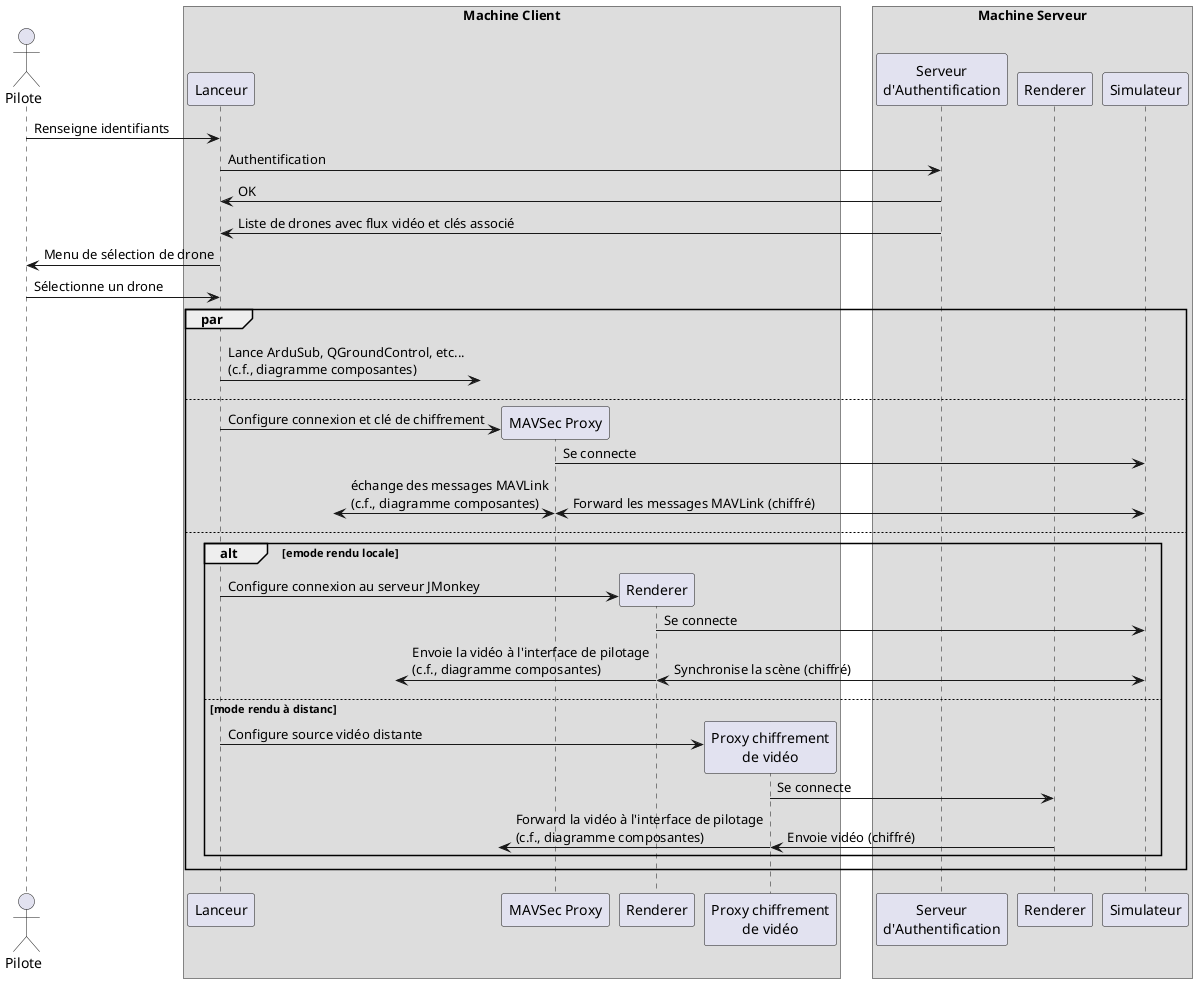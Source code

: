 @startuml

!pragma teoz true

skinparam BoxPadding 10

actor Pilote

box "Machine Client"
    participant Lanceur
    participant "MAVSec Proxy" as ProxyClient
    participant "Renderer" as RendererLocal
    participant "Proxy chiffrement\nde vidéo" as Décodeur
end box

box "Machine Serveur"
    participant "Serveur\nd'Authentification" as Auth
    participant "Renderer" as RendererRemote
    participant Simulateur
end box

Pilote -> Lanceur : Renseigne identifiants
Lanceur -> Auth : Authentification
Auth -> Lanceur : OK
Auth -> Lanceur : Liste de drones avec flux vidéo et clés associé
Lanceur -> Pilote : Menu de sélection de drone
Pilote -> Lanceur : Sélectionne un drone

par

Lanceur ->? : Lance ArduSub, QGroundControl, etc...\n(c.f., diagramme composantes)

else

Lanceur -> ProxyClient ** : Configure connexion et clé de chiffrement

ProxyClient -> Simulateur : Se connecte
?<-> ProxyClient : échange des messages MAVLink\n(c.f., diagramme composantes)
& ProxyClient <-> Simulateur : Forward les messages MAVLink (chiffré)

else

alt emode rendu locale

    Lanceur -> RendererLocal ** : Configure connexion au serveur JMonkey
    RendererLocal -> Simulateur : Se connecte
    RendererLocal <-> Simulateur : Synchronise la scène (chiffré)
    & ?<- RendererLocal : Envoie la vidéo à l'interface de pilotage\n(c.f., diagramme composantes)

else mode rendu à distanc

    Lanceur -> Décodeur ** : Configure source vidéo distante
    Décodeur -> RendererRemote : Se connecte
    Décodeur <- RendererRemote : Envoie vidéo (chiffré)
    & ?<- Décodeur : Forward la vidéo à l'interface de pilotage\n(c.f., diagramme composantes)

end

end

@enduml
